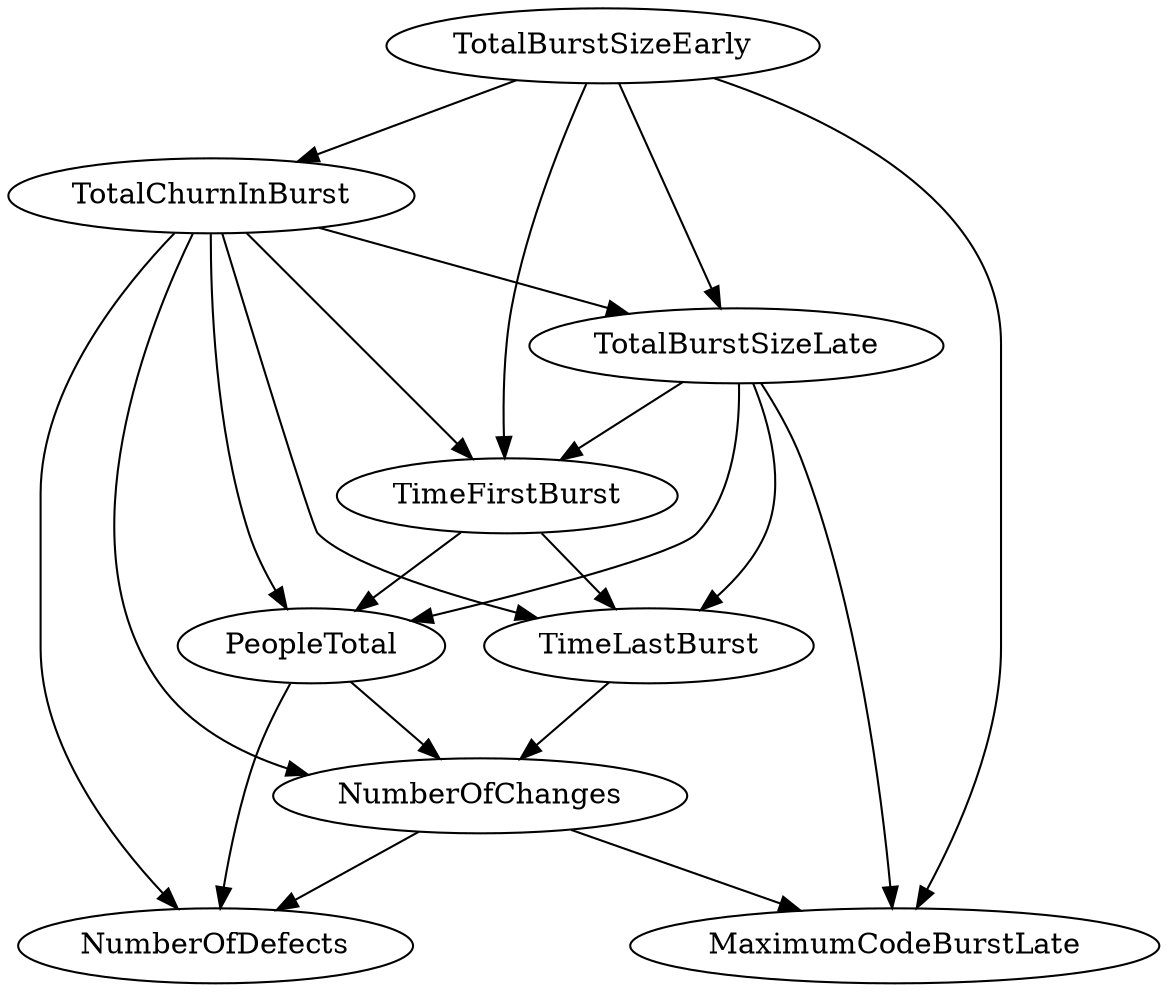 digraph {
   NumberOfDefects;
   NumberOfChanges;
   TotalBurstSizeEarly;
   TotalBurstSizeLate;
   TimeLastBurst;
   TimeFirstBurst;
   TotalChurnInBurst;
   MaximumCodeBurstLate;
   PeopleTotal;
   NumberOfChanges -> NumberOfDefects;
   NumberOfChanges -> MaximumCodeBurstLate;
   TotalBurstSizeEarly -> TotalBurstSizeLate;
   TotalBurstSizeEarly -> TimeFirstBurst;
   TotalBurstSizeEarly -> TotalChurnInBurst;
   TotalBurstSizeEarly -> MaximumCodeBurstLate;
   TotalBurstSizeLate -> TimeLastBurst;
   TotalBurstSizeLate -> TimeFirstBurst;
   TotalBurstSizeLate -> MaximumCodeBurstLate;
   TotalBurstSizeLate -> PeopleTotal;
   TimeLastBurst -> NumberOfChanges;
   TimeFirstBurst -> TimeLastBurst;
   TimeFirstBurst -> PeopleTotal;
   TotalChurnInBurst -> NumberOfDefects;
   TotalChurnInBurst -> NumberOfChanges;
   TotalChurnInBurst -> TotalBurstSizeLate;
   TotalChurnInBurst -> TimeLastBurst;
   TotalChurnInBurst -> TimeFirstBurst;
   TotalChurnInBurst -> PeopleTotal;
   PeopleTotal -> NumberOfDefects;
   PeopleTotal -> NumberOfChanges;
}

